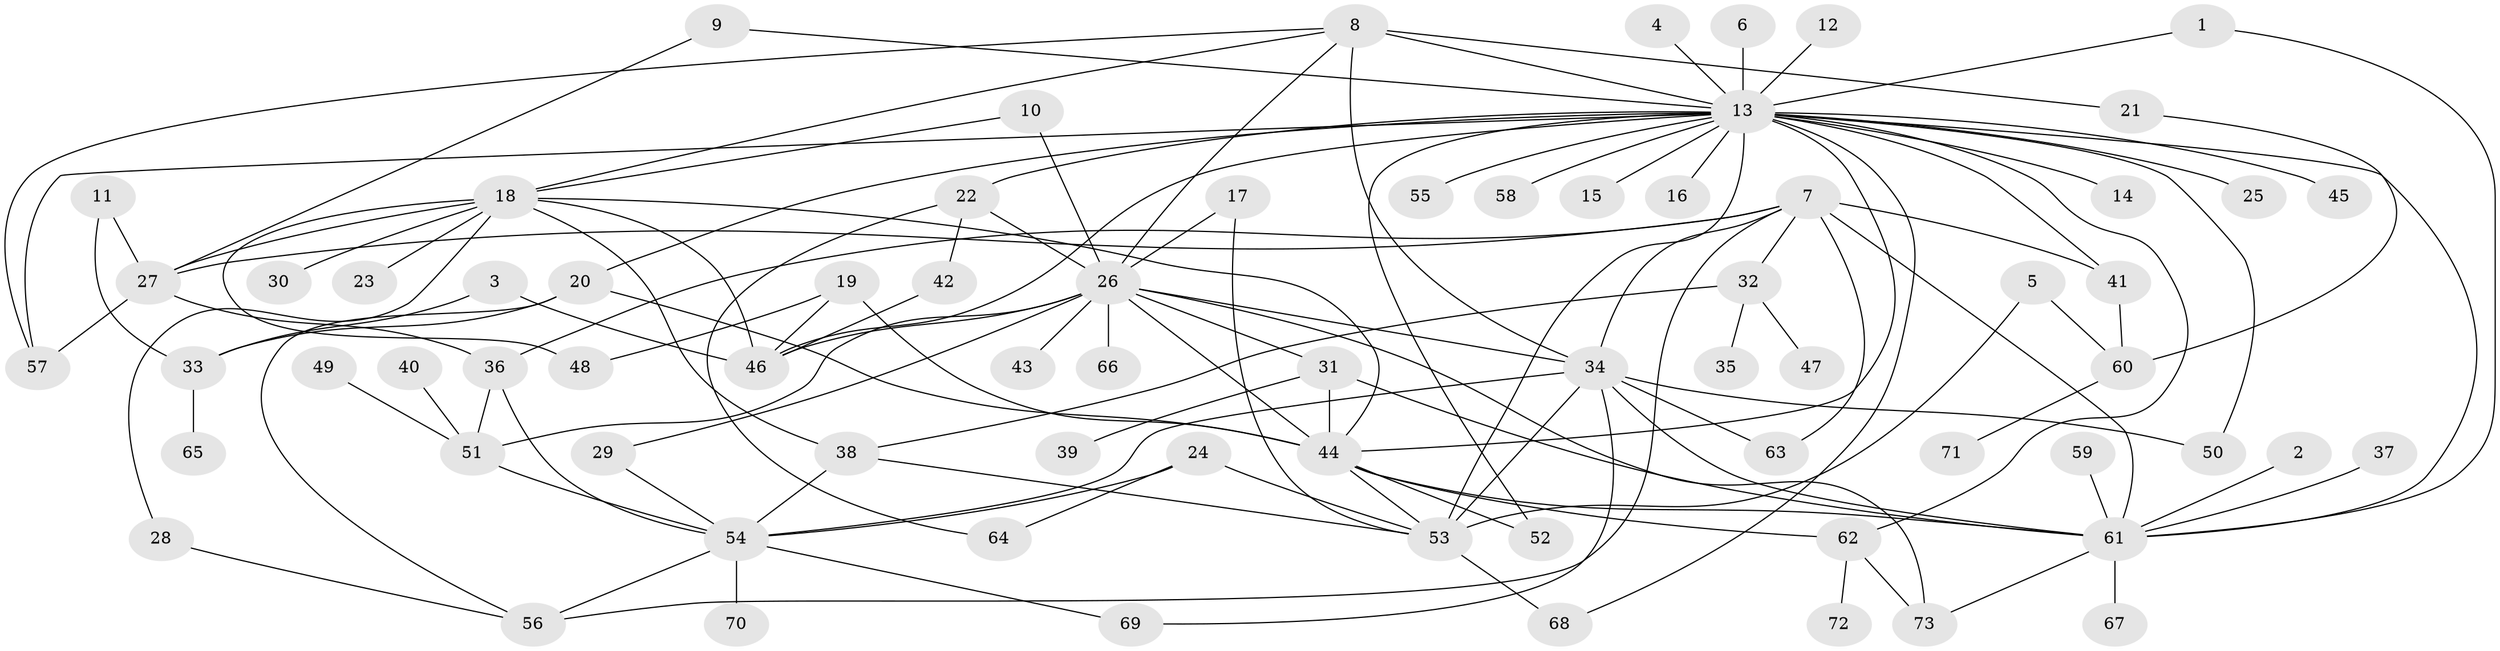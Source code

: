 // original degree distribution, {2: 0.29577464788732394, 15: 0.014084507042253521, 1: 0.4014084507042254, 13: 0.007042253521126761, 31: 0.007042253521126761, 9: 0.014084507042253521, 3: 0.09154929577464789, 5: 0.028169014084507043, 11: 0.007042253521126761, 6: 0.028169014084507043, 4: 0.07042253521126761, 7: 0.02112676056338028, 12: 0.007042253521126761, 10: 0.007042253521126761}
// Generated by graph-tools (version 1.1) at 2025/36/03/04/25 23:36:50]
// undirected, 73 vertices, 122 edges
graph export_dot {
  node [color=gray90,style=filled];
  1;
  2;
  3;
  4;
  5;
  6;
  7;
  8;
  9;
  10;
  11;
  12;
  13;
  14;
  15;
  16;
  17;
  18;
  19;
  20;
  21;
  22;
  23;
  24;
  25;
  26;
  27;
  28;
  29;
  30;
  31;
  32;
  33;
  34;
  35;
  36;
  37;
  38;
  39;
  40;
  41;
  42;
  43;
  44;
  45;
  46;
  47;
  48;
  49;
  50;
  51;
  52;
  53;
  54;
  55;
  56;
  57;
  58;
  59;
  60;
  61;
  62;
  63;
  64;
  65;
  66;
  67;
  68;
  69;
  70;
  71;
  72;
  73;
  1 -- 13 [weight=1.0];
  1 -- 61 [weight=1.0];
  2 -- 61 [weight=1.0];
  3 -- 33 [weight=1.0];
  3 -- 46 [weight=1.0];
  4 -- 13 [weight=1.0];
  5 -- 53 [weight=1.0];
  5 -- 60 [weight=1.0];
  6 -- 13 [weight=1.0];
  7 -- 27 [weight=1.0];
  7 -- 32 [weight=1.0];
  7 -- 34 [weight=2.0];
  7 -- 36 [weight=1.0];
  7 -- 41 [weight=1.0];
  7 -- 56 [weight=1.0];
  7 -- 61 [weight=1.0];
  7 -- 63 [weight=1.0];
  8 -- 13 [weight=1.0];
  8 -- 18 [weight=1.0];
  8 -- 21 [weight=1.0];
  8 -- 26 [weight=1.0];
  8 -- 34 [weight=2.0];
  8 -- 57 [weight=1.0];
  9 -- 13 [weight=1.0];
  9 -- 27 [weight=1.0];
  10 -- 18 [weight=1.0];
  10 -- 26 [weight=1.0];
  11 -- 27 [weight=1.0];
  11 -- 33 [weight=1.0];
  12 -- 13 [weight=1.0];
  13 -- 14 [weight=1.0];
  13 -- 15 [weight=1.0];
  13 -- 16 [weight=1.0];
  13 -- 20 [weight=1.0];
  13 -- 22 [weight=1.0];
  13 -- 25 [weight=1.0];
  13 -- 41 [weight=1.0];
  13 -- 44 [weight=1.0];
  13 -- 45 [weight=1.0];
  13 -- 46 [weight=1.0];
  13 -- 50 [weight=1.0];
  13 -- 52 [weight=1.0];
  13 -- 53 [weight=3.0];
  13 -- 55 [weight=1.0];
  13 -- 57 [weight=1.0];
  13 -- 58 [weight=1.0];
  13 -- 61 [weight=1.0];
  13 -- 62 [weight=1.0];
  13 -- 68 [weight=1.0];
  17 -- 26 [weight=1.0];
  17 -- 53 [weight=1.0];
  18 -- 23 [weight=1.0];
  18 -- 27 [weight=1.0];
  18 -- 28 [weight=1.0];
  18 -- 30 [weight=1.0];
  18 -- 38 [weight=1.0];
  18 -- 44 [weight=1.0];
  18 -- 46 [weight=1.0];
  18 -- 48 [weight=1.0];
  19 -- 44 [weight=1.0];
  19 -- 46 [weight=2.0];
  19 -- 48 [weight=1.0];
  20 -- 33 [weight=1.0];
  20 -- 44 [weight=2.0];
  20 -- 56 [weight=1.0];
  21 -- 60 [weight=1.0];
  22 -- 26 [weight=1.0];
  22 -- 42 [weight=1.0];
  22 -- 64 [weight=1.0];
  24 -- 53 [weight=2.0];
  24 -- 54 [weight=1.0];
  24 -- 64 [weight=1.0];
  26 -- 29 [weight=1.0];
  26 -- 31 [weight=1.0];
  26 -- 34 [weight=1.0];
  26 -- 43 [weight=1.0];
  26 -- 44 [weight=1.0];
  26 -- 46 [weight=1.0];
  26 -- 51 [weight=1.0];
  26 -- 66 [weight=1.0];
  26 -- 73 [weight=1.0];
  27 -- 36 [weight=1.0];
  27 -- 57 [weight=1.0];
  28 -- 56 [weight=1.0];
  29 -- 54 [weight=1.0];
  31 -- 39 [weight=1.0];
  31 -- 44 [weight=1.0];
  31 -- 61 [weight=1.0];
  32 -- 35 [weight=1.0];
  32 -- 38 [weight=1.0];
  32 -- 47 [weight=1.0];
  33 -- 65 [weight=1.0];
  34 -- 50 [weight=1.0];
  34 -- 53 [weight=1.0];
  34 -- 54 [weight=1.0];
  34 -- 61 [weight=1.0];
  34 -- 63 [weight=1.0];
  34 -- 69 [weight=1.0];
  36 -- 51 [weight=1.0];
  36 -- 54 [weight=1.0];
  37 -- 61 [weight=1.0];
  38 -- 53 [weight=1.0];
  38 -- 54 [weight=1.0];
  40 -- 51 [weight=1.0];
  41 -- 60 [weight=1.0];
  42 -- 46 [weight=1.0];
  44 -- 52 [weight=1.0];
  44 -- 53 [weight=1.0];
  44 -- 61 [weight=1.0];
  44 -- 62 [weight=1.0];
  49 -- 51 [weight=1.0];
  51 -- 54 [weight=1.0];
  53 -- 68 [weight=1.0];
  54 -- 56 [weight=1.0];
  54 -- 69 [weight=1.0];
  54 -- 70 [weight=1.0];
  59 -- 61 [weight=1.0];
  60 -- 71 [weight=1.0];
  61 -- 67 [weight=1.0];
  61 -- 73 [weight=1.0];
  62 -- 72 [weight=1.0];
  62 -- 73 [weight=1.0];
}

